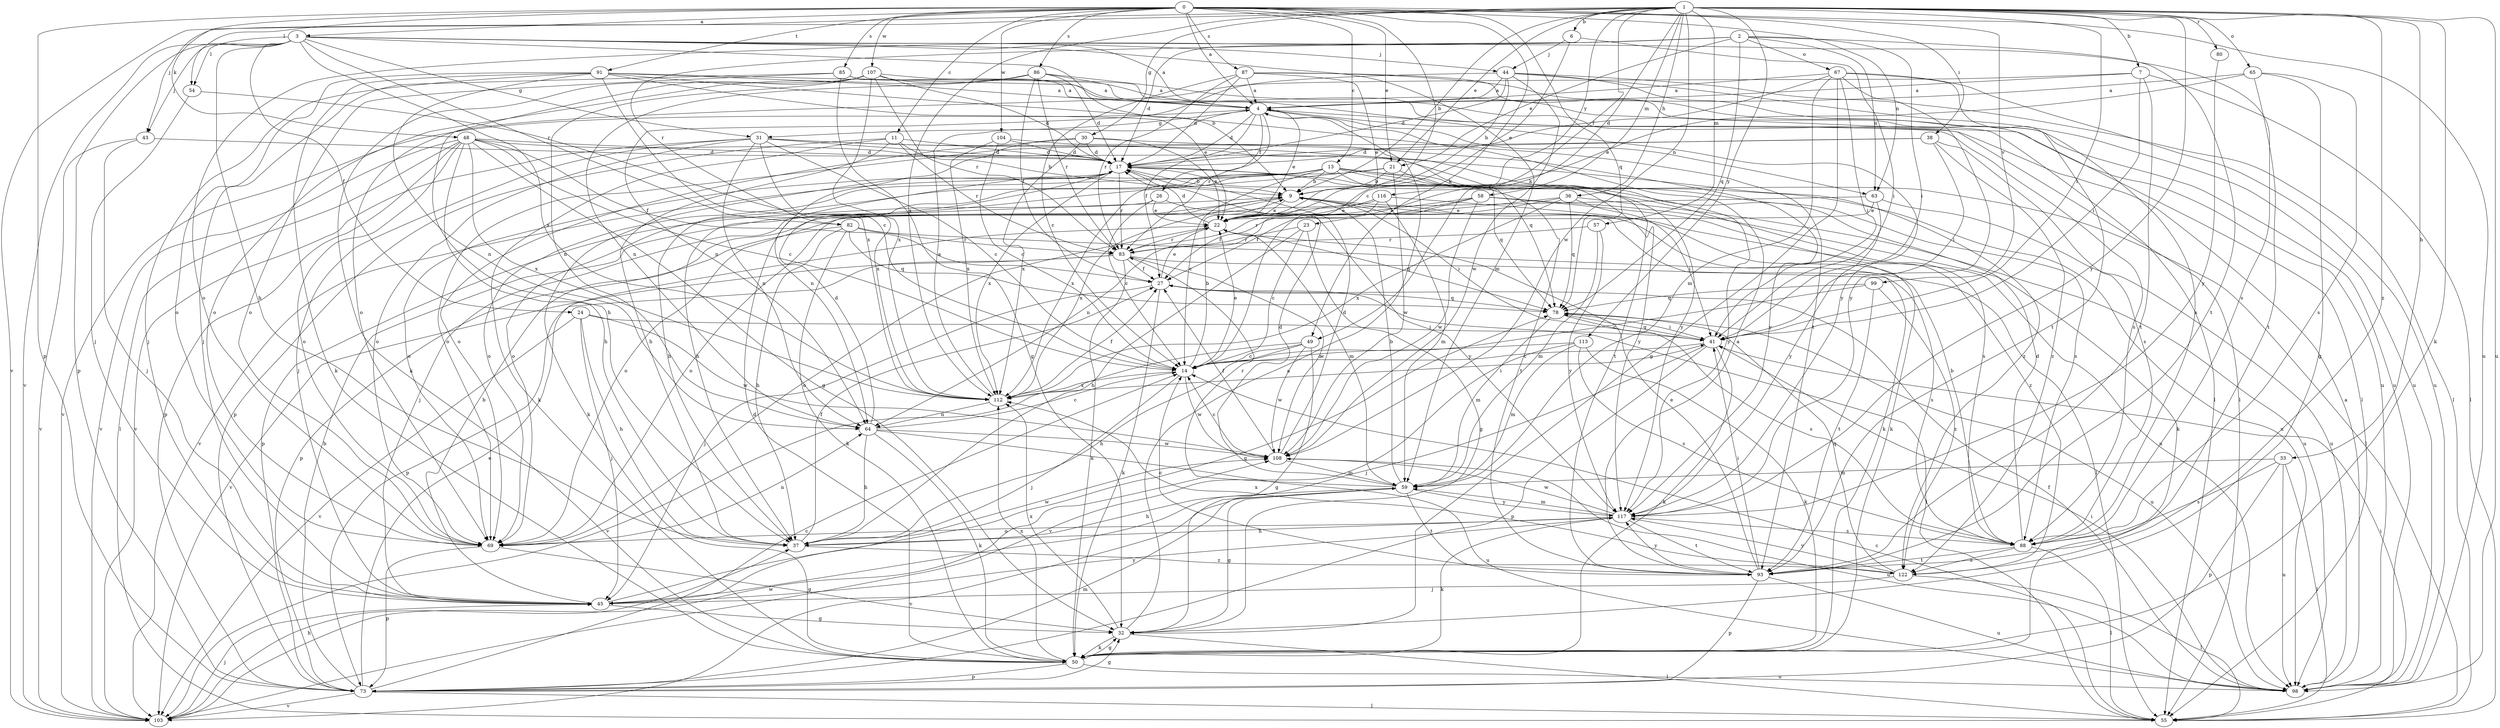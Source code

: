 strict digraph  {
0;
1;
2;
3;
4;
6;
7;
9;
11;
13;
14;
17;
21;
22;
23;
24;
26;
27;
30;
31;
32;
33;
36;
37;
38;
41;
43;
44;
45;
48;
49;
50;
54;
55;
57;
58;
59;
63;
64;
65;
67;
69;
73;
78;
80;
82;
83;
85;
86;
87;
88;
91;
93;
98;
99;
103;
104;
107;
108;
112;
113;
116;
117;
122;
0 -> 3  [label=a];
0 -> 4  [label=a];
0 -> 11  [label=c];
0 -> 13  [label=c];
0 -> 14  [label=c];
0 -> 21  [label=e];
0 -> 38  [label=i];
0 -> 48  [label=k];
0 -> 49  [label=k];
0 -> 54  [label=l];
0 -> 63  [label=n];
0 -> 73  [label=p];
0 -> 78  [label=q];
0 -> 85  [label=s];
0 -> 86  [label=s];
0 -> 87  [label=s];
0 -> 91  [label=t];
0 -> 98  [label=u];
0 -> 99  [label=v];
0 -> 104  [label=w];
0 -> 107  [label=w];
1 -> 6  [label=b];
1 -> 7  [label=b];
1 -> 9  [label=b];
1 -> 21  [label=e];
1 -> 23  [label=f];
1 -> 30  [label=g];
1 -> 33  [label=h];
1 -> 36  [label=h];
1 -> 41  [label=i];
1 -> 43  [label=j];
1 -> 49  [label=k];
1 -> 50  [label=k];
1 -> 57  [label=m];
1 -> 58  [label=m];
1 -> 65  [label=o];
1 -> 80  [label=r];
1 -> 98  [label=u];
1 -> 103  [label=v];
1 -> 108  [label=w];
1 -> 112  [label=x];
1 -> 113  [label=y];
1 -> 116  [label=y];
1 -> 117  [label=y];
1 -> 122  [label=z];
2 -> 17  [label=d];
2 -> 21  [label=e];
2 -> 41  [label=i];
2 -> 63  [label=n];
2 -> 67  [label=o];
2 -> 69  [label=o];
2 -> 78  [label=q];
2 -> 82  [label=r];
2 -> 93  [label=t];
3 -> 4  [label=a];
3 -> 9  [label=b];
3 -> 24  [label=f];
3 -> 31  [label=g];
3 -> 37  [label=h];
3 -> 43  [label=j];
3 -> 44  [label=j];
3 -> 54  [label=l];
3 -> 59  [label=m];
3 -> 73  [label=p];
3 -> 82  [label=r];
3 -> 88  [label=s];
3 -> 103  [label=v];
3 -> 112  [label=x];
4 -> 17  [label=d];
4 -> 22  [label=e];
4 -> 26  [label=f];
4 -> 27  [label=f];
4 -> 31  [label=g];
4 -> 63  [label=n];
4 -> 83  [label=r];
4 -> 88  [label=s];
4 -> 103  [label=v];
6 -> 22  [label=e];
6 -> 41  [label=i];
6 -> 44  [label=j];
7 -> 4  [label=a];
7 -> 41  [label=i];
7 -> 55  [label=l];
7 -> 69  [label=o];
7 -> 93  [label=t];
9 -> 22  [label=e];
9 -> 41  [label=i];
9 -> 45  [label=j];
9 -> 50  [label=k];
9 -> 98  [label=u];
9 -> 112  [label=x];
11 -> 9  [label=b];
11 -> 17  [label=d];
11 -> 37  [label=h];
11 -> 50  [label=k];
11 -> 73  [label=p];
11 -> 83  [label=r];
13 -> 9  [label=b];
13 -> 14  [label=c];
13 -> 37  [label=h];
13 -> 55  [label=l];
13 -> 69  [label=o];
13 -> 78  [label=q];
13 -> 88  [label=s];
13 -> 98  [label=u];
13 -> 103  [label=v];
13 -> 112  [label=x];
13 -> 117  [label=y];
14 -> 9  [label=b];
14 -> 22  [label=e];
14 -> 45  [label=j];
14 -> 108  [label=w];
14 -> 112  [label=x];
17 -> 9  [label=b];
17 -> 50  [label=k];
17 -> 69  [label=o];
17 -> 83  [label=r];
17 -> 88  [label=s];
17 -> 93  [label=t];
17 -> 112  [label=x];
21 -> 9  [label=b];
21 -> 37  [label=h];
21 -> 69  [label=o];
21 -> 108  [label=w];
21 -> 117  [label=y];
22 -> 17  [label=d];
22 -> 59  [label=m];
22 -> 69  [label=o];
22 -> 78  [label=q];
22 -> 83  [label=r];
23 -> 14  [label=c];
23 -> 32  [label=g];
23 -> 37  [label=h];
23 -> 83  [label=r];
24 -> 37  [label=h];
24 -> 41  [label=i];
24 -> 45  [label=j];
24 -> 103  [label=v];
24 -> 108  [label=w];
26 -> 14  [label=c];
26 -> 22  [label=e];
26 -> 73  [label=p];
26 -> 117  [label=y];
27 -> 22  [label=e];
27 -> 45  [label=j];
27 -> 50  [label=k];
27 -> 55  [label=l];
27 -> 78  [label=q];
30 -> 17  [label=d];
30 -> 22  [label=e];
30 -> 64  [label=n];
30 -> 69  [label=o];
30 -> 112  [label=x];
30 -> 117  [label=y];
31 -> 14  [label=c];
31 -> 17  [label=d];
31 -> 45  [label=j];
31 -> 64  [label=n];
31 -> 69  [label=o];
31 -> 78  [label=q];
31 -> 103  [label=v];
31 -> 112  [label=x];
31 -> 122  [label=z];
32 -> 4  [label=a];
32 -> 50  [label=k];
32 -> 55  [label=l];
32 -> 112  [label=x];
33 -> 55  [label=l];
33 -> 59  [label=m];
33 -> 73  [label=p];
33 -> 88  [label=s];
33 -> 98  [label=u];
36 -> 22  [label=e];
36 -> 27  [label=f];
36 -> 41  [label=i];
36 -> 78  [label=q];
36 -> 98  [label=u];
36 -> 112  [label=x];
37 -> 27  [label=f];
37 -> 108  [label=w];
37 -> 122  [label=z];
38 -> 17  [label=d];
38 -> 41  [label=i];
38 -> 69  [label=o];
38 -> 88  [label=s];
38 -> 122  [label=z];
41 -> 14  [label=c];
41 -> 45  [label=j];
41 -> 50  [label=k];
41 -> 73  [label=p];
41 -> 78  [label=q];
43 -> 17  [label=d];
43 -> 45  [label=j];
43 -> 103  [label=v];
44 -> 4  [label=a];
44 -> 9  [label=b];
44 -> 17  [label=d];
44 -> 55  [label=l];
44 -> 64  [label=n];
44 -> 88  [label=s];
44 -> 98  [label=u];
44 -> 108  [label=w];
45 -> 9  [label=b];
45 -> 32  [label=g];
45 -> 78  [label=q];
45 -> 117  [label=y];
48 -> 14  [label=c];
48 -> 17  [label=d];
48 -> 27  [label=f];
48 -> 32  [label=g];
48 -> 37  [label=h];
48 -> 55  [label=l];
48 -> 69  [label=o];
48 -> 73  [label=p];
48 -> 103  [label=v];
48 -> 112  [label=x];
48 -> 117  [label=y];
49 -> 14  [label=c];
49 -> 32  [label=g];
49 -> 37  [label=h];
49 -> 103  [label=v];
49 -> 108  [label=w];
50 -> 17  [label=d];
50 -> 32  [label=g];
50 -> 73  [label=p];
50 -> 98  [label=u];
50 -> 112  [label=x];
54 -> 14  [label=c];
54 -> 45  [label=j];
55 -> 14  [label=c];
55 -> 41  [label=i];
57 -> 59  [label=m];
57 -> 83  [label=r];
57 -> 117  [label=y];
58 -> 22  [label=e];
58 -> 50  [label=k];
58 -> 64  [label=n];
58 -> 83  [label=r];
58 -> 108  [label=w];
58 -> 122  [label=z];
59 -> 9  [label=b];
59 -> 17  [label=d];
59 -> 32  [label=g];
59 -> 37  [label=h];
59 -> 83  [label=r];
59 -> 93  [label=t];
59 -> 103  [label=v];
59 -> 117  [label=y];
63 -> 22  [label=e];
63 -> 69  [label=o];
63 -> 98  [label=u];
63 -> 117  [label=y];
64 -> 14  [label=c];
64 -> 17  [label=d];
64 -> 37  [label=h];
64 -> 50  [label=k];
64 -> 98  [label=u];
64 -> 108  [label=w];
65 -> 4  [label=a];
65 -> 22  [label=e];
65 -> 32  [label=g];
65 -> 88  [label=s];
65 -> 93  [label=t];
67 -> 4  [label=a];
67 -> 17  [label=d];
67 -> 32  [label=g];
67 -> 41  [label=i];
67 -> 59  [label=m];
67 -> 93  [label=t];
67 -> 98  [label=u];
67 -> 117  [label=y];
69 -> 32  [label=g];
69 -> 64  [label=n];
69 -> 73  [label=p];
73 -> 9  [label=b];
73 -> 14  [label=c];
73 -> 22  [label=e];
73 -> 32  [label=g];
73 -> 55  [label=l];
73 -> 59  [label=m];
73 -> 103  [label=v];
78 -> 41  [label=i];
78 -> 59  [label=m];
78 -> 88  [label=s];
78 -> 98  [label=u];
80 -> 117  [label=y];
82 -> 37  [label=h];
82 -> 50  [label=k];
82 -> 55  [label=l];
82 -> 73  [label=p];
82 -> 78  [label=q];
82 -> 83  [label=r];
83 -> 27  [label=f];
83 -> 50  [label=k];
83 -> 73  [label=p];
83 -> 88  [label=s];
83 -> 103  [label=v];
83 -> 108  [label=w];
85 -> 4  [label=a];
85 -> 32  [label=g];
85 -> 45  [label=j];
85 -> 55  [label=l];
85 -> 69  [label=o];
86 -> 4  [label=a];
86 -> 17  [label=d];
86 -> 27  [label=f];
86 -> 64  [label=n];
86 -> 69  [label=o];
86 -> 83  [label=r];
86 -> 98  [label=u];
87 -> 4  [label=a];
87 -> 14  [label=c];
87 -> 17  [label=d];
87 -> 22  [label=e];
87 -> 55  [label=l];
87 -> 83  [label=r];
87 -> 98  [label=u];
88 -> 9  [label=b];
88 -> 17  [label=d];
88 -> 55  [label=l];
88 -> 93  [label=t];
88 -> 122  [label=z];
91 -> 4  [label=a];
91 -> 22  [label=e];
91 -> 45  [label=j];
91 -> 50  [label=k];
91 -> 64  [label=n];
91 -> 69  [label=o];
91 -> 93  [label=t];
91 -> 112  [label=x];
91 -> 117  [label=y];
93 -> 4  [label=a];
93 -> 14  [label=c];
93 -> 22  [label=e];
93 -> 41  [label=i];
93 -> 73  [label=p];
93 -> 98  [label=u];
93 -> 117  [label=y];
98 -> 4  [label=a];
98 -> 27  [label=f];
98 -> 41  [label=i];
99 -> 14  [label=c];
99 -> 78  [label=q];
99 -> 93  [label=t];
99 -> 122  [label=z];
103 -> 37  [label=h];
103 -> 45  [label=j];
103 -> 108  [label=w];
104 -> 14  [label=c];
104 -> 17  [label=d];
104 -> 93  [label=t];
104 -> 112  [label=x];
107 -> 4  [label=a];
107 -> 17  [label=d];
107 -> 37  [label=h];
107 -> 50  [label=k];
107 -> 55  [label=l];
107 -> 64  [label=n];
107 -> 83  [label=r];
107 -> 112  [label=x];
108 -> 14  [label=c];
108 -> 17  [label=d];
108 -> 27  [label=f];
108 -> 59  [label=m];
108 -> 98  [label=u];
112 -> 4  [label=a];
112 -> 27  [label=f];
112 -> 41  [label=i];
112 -> 64  [label=n];
113 -> 14  [label=c];
113 -> 50  [label=k];
113 -> 59  [label=m];
113 -> 88  [label=s];
113 -> 103  [label=v];
116 -> 22  [label=e];
116 -> 27  [label=f];
116 -> 50  [label=k];
116 -> 59  [label=m];
116 -> 69  [label=o];
117 -> 37  [label=h];
117 -> 50  [label=k];
117 -> 59  [label=m];
117 -> 69  [label=o];
117 -> 88  [label=s];
117 -> 93  [label=t];
117 -> 108  [label=w];
122 -> 45  [label=j];
122 -> 55  [label=l];
122 -> 78  [label=q];
122 -> 112  [label=x];
122 -> 117  [label=y];
}
